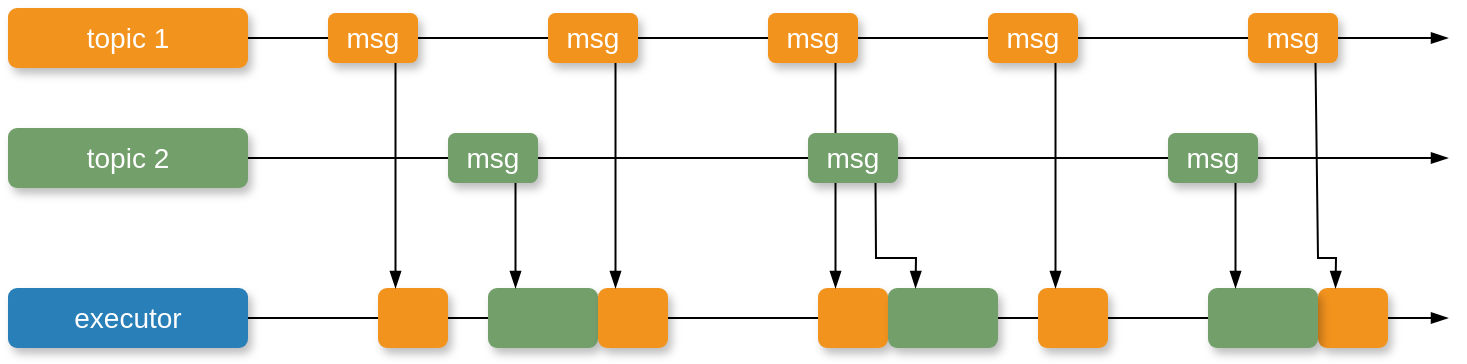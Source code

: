 <mxfile version="26.1.1">
  <diagram name="Page-1" id="fbcf5db9-b524-4cd4-e4f3-379dc89c3999">
    <mxGraphModel dx="2578" dy="953" grid="1" gridSize="5" guides="1" tooltips="1" connect="1" arrows="1" fold="1" page="1" pageScale="1" pageWidth="850" pageHeight="1100" background="none" math="0" shadow="0">
      <root>
        <mxCell id="0" />
        <mxCell id="1" parent="0" />
        <mxCell id="Ld-KCJlsTH6-ZNWS9vnA-20" style="edgeStyle=none;shape=connector;rounded=0;orthogonalLoop=1;jettySize=auto;html=1;exitX=1;exitY=0.5;exitDx=0;exitDy=0;strokeColor=#000000;align=center;verticalAlign=middle;fontFamily=Helvetica;fontSize=11;fontColor=default;labelBackgroundColor=default;endArrow=blockThin;endFill=1;strokeWidth=1;" parent="1" source="i0LwA6_2LNfJ_4SGPeoE-86" edge="1">
          <mxGeometry relative="1" as="geometry">
            <mxPoint x="-60" y="130" as="targetPoint" />
          </mxGeometry>
        </mxCell>
        <mxCell id="i0LwA6_2LNfJ_4SGPeoE-86" value="topic 1" style="rounded=1;whiteSpace=wrap;html=1;strokeColor=none;strokeWidth=1;fillColor=#F2931E;fontSize=14;fontColor=#FFFFFF;align=center;gradientColor=none;gradientDirection=east;verticalAlign=middle;shadow=1;labelBackgroundColor=none;fontFamily=Helvetica;" parent="1" vertex="1">
          <mxGeometry x="-780" y="115" width="120" height="30" as="geometry" />
        </mxCell>
        <mxCell id="Ld-KCJlsTH6-ZNWS9vnA-21" style="edgeStyle=none;shape=connector;rounded=0;orthogonalLoop=1;jettySize=auto;html=1;exitX=1;exitY=0.5;exitDx=0;exitDy=0;strokeColor=#000000;align=center;verticalAlign=middle;fontFamily=Helvetica;fontSize=11;fontColor=default;labelBackgroundColor=default;endArrow=blockThin;endFill=1;strokeWidth=1;" parent="1" source="Ld-KCJlsTH6-ZNWS9vnA-8" edge="1">
          <mxGeometry relative="1" as="geometry">
            <mxPoint x="-60" y="190" as="targetPoint" />
          </mxGeometry>
        </mxCell>
        <mxCell id="Ld-KCJlsTH6-ZNWS9vnA-8" value="topic 2" style="rounded=1;whiteSpace=wrap;html=1;strokeColor=none;strokeWidth=1;fillColor=#739F6B;fontSize=14;fontColor=#FFFFFF;align=center;gradientColor=none;gradientDirection=east;verticalAlign=middle;shadow=1;labelBackgroundColor=none;fontFamily=Helvetica;" parent="1" vertex="1">
          <mxGeometry x="-780" y="175" width="120" height="30" as="geometry" />
        </mxCell>
        <mxCell id="Ld-KCJlsTH6-ZNWS9vnA-2" value="msg" style="rounded=1;whiteSpace=wrap;html=1;strokeColor=none;strokeWidth=1;fillColor=#F2931E;fontSize=14;fontColor=#FFFFFF;align=center;gradientColor=none;gradientDirection=east;verticalAlign=middle;shadow=1;labelBackgroundColor=none;fontFamily=Helvetica;" parent="1" vertex="1">
          <mxGeometry x="-620" y="117.5" width="45" height="25" as="geometry" />
        </mxCell>
        <mxCell id="Ld-KCJlsTH6-ZNWS9vnA-70" style="edgeStyle=none;shape=connector;rounded=0;orthogonalLoop=1;jettySize=auto;html=1;strokeColor=#000000;align=center;verticalAlign=middle;fontFamily=Helvetica;fontSize=11;fontColor=default;labelBackgroundColor=default;endArrow=blockThin;endFill=1;strokeWidth=1;" parent="1" source="Ld-KCJlsTH6-ZNWS9vnA-35" edge="1">
          <mxGeometry relative="1" as="geometry">
            <mxPoint x="-60" y="270" as="targetPoint" />
          </mxGeometry>
        </mxCell>
        <mxCell id="Ld-KCJlsTH6-ZNWS9vnA-35" value="executor" style="rounded=1;whiteSpace=wrap;html=1;strokeColor=none;strokeWidth=1;fillColor=#2980B9;fontSize=14;fontColor=#FFFFFF;align=center;gradientColor=none;gradientDirection=east;verticalAlign=middle;shadow=1;labelBackgroundColor=none;fontFamily=Helvetica;" parent="1" vertex="1">
          <mxGeometry x="-780" y="255" width="120" height="30" as="geometry" />
        </mxCell>
        <mxCell id="Ld-KCJlsTH6-ZNWS9vnA-34" value="" style="rounded=1;whiteSpace=wrap;html=1;strokeColor=none;strokeWidth=1;fillColor=#F2931E;fontSize=14;fontColor=#FFFFFF;align=center;gradientColor=none;gradientDirection=east;verticalAlign=middle;shadow=1;labelBackgroundColor=none;fontFamily=Helvetica;" parent="1" vertex="1">
          <mxGeometry x="-595" y="255" width="35" height="30" as="geometry" />
        </mxCell>
        <mxCell id="Ld-KCJlsTH6-ZNWS9vnA-39" value="" style="rounded=1;whiteSpace=wrap;html=1;strokeColor=none;strokeWidth=1;fillColor=#739F6B;fontSize=14;fontColor=#FFFFFF;align=center;gradientColor=none;gradientDirection=east;verticalAlign=middle;shadow=1;labelBackgroundColor=none;fontFamily=Helvetica;" parent="1" vertex="1">
          <mxGeometry x="-540" y="255" width="55" height="30" as="geometry" />
        </mxCell>
        <mxCell id="Ld-KCJlsTH6-ZNWS9vnA-52" value="msg" style="rounded=1;whiteSpace=wrap;html=1;strokeColor=none;strokeWidth=1;fillColor=#F2931E;fontSize=14;fontColor=#FFFFFF;align=center;gradientColor=none;gradientDirection=east;verticalAlign=middle;shadow=1;labelBackgroundColor=none;fontFamily=Helvetica;" parent="1" vertex="1">
          <mxGeometry x="-510" y="117.5" width="45" height="25" as="geometry" />
        </mxCell>
        <mxCell id="Ld-KCJlsTH6-ZNWS9vnA-53" value="" style="rounded=1;whiteSpace=wrap;html=1;strokeColor=none;strokeWidth=1;fillColor=#F2931E;fontSize=14;fontColor=#FFFFFF;align=center;gradientColor=none;gradientDirection=east;verticalAlign=middle;shadow=1;labelBackgroundColor=none;fontFamily=Helvetica;" parent="1" vertex="1">
          <mxGeometry x="-485" y="255" width="35" height="30" as="geometry" />
        </mxCell>
        <mxCell id="Ld-KCJlsTH6-ZNWS9vnA-55" value="msg" style="rounded=1;whiteSpace=wrap;html=1;strokeColor=none;strokeWidth=1;fillColor=#F2931E;fontSize=14;fontColor=#FFFFFF;align=center;gradientColor=none;gradientDirection=east;verticalAlign=middle;shadow=1;labelBackgroundColor=none;fontFamily=Helvetica;" parent="1" vertex="1">
          <mxGeometry x="-400" y="117.5" width="45" height="25" as="geometry" />
        </mxCell>
        <mxCell id="Ld-KCJlsTH6-ZNWS9vnA-56" value="" style="rounded=1;whiteSpace=wrap;html=1;strokeColor=none;strokeWidth=1;fillColor=#F2931E;fontSize=14;fontColor=#FFFFFF;align=center;gradientColor=none;gradientDirection=east;verticalAlign=middle;shadow=1;labelBackgroundColor=none;fontFamily=Helvetica;" parent="1" vertex="1">
          <mxGeometry x="-375" y="255" width="35" height="30" as="geometry" />
        </mxCell>
        <mxCell id="Ld-KCJlsTH6-ZNWS9vnA-58" value="msg" style="rounded=1;whiteSpace=wrap;html=1;strokeColor=none;strokeWidth=1;fillColor=#F2931E;fontSize=14;fontColor=#FFFFFF;align=center;gradientColor=none;gradientDirection=east;verticalAlign=middle;shadow=1;labelBackgroundColor=none;fontFamily=Helvetica;" parent="1" vertex="1">
          <mxGeometry x="-290" y="117.5" width="45" height="25" as="geometry" />
        </mxCell>
        <mxCell id="Ld-KCJlsTH6-ZNWS9vnA-59" value="" style="rounded=1;whiteSpace=wrap;html=1;strokeColor=none;strokeWidth=1;fillColor=#F2931E;fontSize=14;fontColor=#FFFFFF;align=center;gradientColor=none;gradientDirection=east;verticalAlign=middle;shadow=1;labelBackgroundColor=none;fontFamily=Helvetica;" parent="1" vertex="1">
          <mxGeometry x="-265" y="255" width="35" height="30" as="geometry" />
        </mxCell>
        <mxCell id="Ld-KCJlsTH6-ZNWS9vnA-61" value="msg" style="rounded=1;whiteSpace=wrap;html=1;strokeColor=none;strokeWidth=1;fillColor=#F2931E;fontSize=14;fontColor=#FFFFFF;align=center;gradientColor=none;gradientDirection=east;verticalAlign=middle;shadow=1;labelBackgroundColor=none;fontFamily=Helvetica;" parent="1" vertex="1">
          <mxGeometry x="-160" y="117.5" width="45" height="25" as="geometry" />
        </mxCell>
        <mxCell id="Ld-KCJlsTH6-ZNWS9vnA-62" value="" style="rounded=1;whiteSpace=wrap;html=1;strokeColor=none;strokeWidth=1;fillColor=#F2931E;fontSize=14;fontColor=#FFFFFF;align=center;gradientColor=none;gradientDirection=east;verticalAlign=middle;shadow=1;labelBackgroundColor=none;fontFamily=Helvetica;" parent="1" vertex="1">
          <mxGeometry x="-125" y="255" width="35" height="30" as="geometry" />
        </mxCell>
        <mxCell id="Ld-KCJlsTH6-ZNWS9vnA-65" value="" style="rounded=1;whiteSpace=wrap;html=1;strokeColor=none;strokeWidth=1;fillColor=#739F6B;fontSize=14;fontColor=#FFFFFF;align=center;gradientColor=none;gradientDirection=east;verticalAlign=middle;shadow=1;labelBackgroundColor=none;fontFamily=Helvetica;" parent="1" vertex="1">
          <mxGeometry x="-340" y="255" width="55" height="30" as="geometry" />
        </mxCell>
        <mxCell id="Ld-KCJlsTH6-ZNWS9vnA-68" value="" style="rounded=1;whiteSpace=wrap;html=1;strokeColor=none;strokeWidth=1;fillColor=#739F6B;fontSize=14;fontColor=#FFFFFF;align=center;gradientColor=none;gradientDirection=east;verticalAlign=middle;shadow=1;labelBackgroundColor=none;fontFamily=Helvetica;" parent="1" vertex="1">
          <mxGeometry x="-180" y="255" width="55" height="30" as="geometry" />
        </mxCell>
        <mxCell id="Ld-KCJlsTH6-ZNWS9vnA-54" style="edgeStyle=none;shape=connector;rounded=0;orthogonalLoop=1;jettySize=auto;html=1;entryX=0.25;entryY=0;entryDx=0;entryDy=0;strokeColor=#000000;align=center;verticalAlign=middle;fontFamily=Helvetica;fontSize=11;fontColor=default;labelBackgroundColor=default;endArrow=blockThin;endFill=1;exitX=0.75;exitY=1;exitDx=0;exitDy=0;strokeWidth=1;" parent="1" source="Ld-KCJlsTH6-ZNWS9vnA-55" target="Ld-KCJlsTH6-ZNWS9vnA-56" edge="1">
          <mxGeometry relative="1" as="geometry" />
        </mxCell>
        <mxCell id="Ld-KCJlsTH6-ZNWS9vnA-38" style="edgeStyle=none;shape=connector;rounded=0;orthogonalLoop=1;jettySize=auto;html=1;entryX=0.25;entryY=0;entryDx=0;entryDy=0;strokeColor=#000000;align=center;verticalAlign=middle;fontFamily=Helvetica;fontSize=11;fontColor=default;labelBackgroundColor=default;endArrow=blockThin;endFill=1;exitX=0.75;exitY=1;exitDx=0;exitDy=0;strokeWidth=1;" parent="1" source="Ld-KCJlsTH6-ZNWS9vnA-2" target="Ld-KCJlsTH6-ZNWS9vnA-34" edge="1">
          <mxGeometry relative="1" as="geometry" />
        </mxCell>
        <mxCell id="Ld-KCJlsTH6-ZNWS9vnA-50" style="edgeStyle=none;shape=connector;rounded=0;orthogonalLoop=1;jettySize=auto;html=1;entryX=0.25;entryY=0;entryDx=0;entryDy=0;strokeColor=#000000;align=center;verticalAlign=middle;fontFamily=Helvetica;fontSize=11;fontColor=default;labelBackgroundColor=default;endArrow=blockThin;endFill=1;exitX=0.75;exitY=1;exitDx=0;exitDy=0;strokeWidth=1;" parent="1" source="i0LwA6_2LNfJ_4SGPeoE-89" target="Ld-KCJlsTH6-ZNWS9vnA-39" edge="1">
          <mxGeometry relative="1" as="geometry" />
        </mxCell>
        <mxCell id="Ld-KCJlsTH6-ZNWS9vnA-51" style="edgeStyle=none;shape=connector;rounded=0;orthogonalLoop=1;jettySize=auto;html=1;entryX=0.25;entryY=0;entryDx=0;entryDy=0;strokeColor=#000000;align=center;verticalAlign=middle;fontFamily=Helvetica;fontSize=11;fontColor=default;labelBackgroundColor=default;endArrow=blockThin;endFill=1;exitX=0.75;exitY=1;exitDx=0;exitDy=0;strokeWidth=1;" parent="1" source="Ld-KCJlsTH6-ZNWS9vnA-52" target="Ld-KCJlsTH6-ZNWS9vnA-53" edge="1">
          <mxGeometry relative="1" as="geometry" />
        </mxCell>
        <mxCell id="Ld-KCJlsTH6-ZNWS9vnA-57" style="edgeStyle=none;shape=connector;rounded=0;orthogonalLoop=1;jettySize=auto;html=1;entryX=0.25;entryY=0;entryDx=0;entryDy=0;strokeColor=#000000;align=center;verticalAlign=middle;fontFamily=Helvetica;fontSize=11;fontColor=default;labelBackgroundColor=default;endArrow=blockThin;endFill=1;exitX=0.75;exitY=1;exitDx=0;exitDy=0;strokeWidth=1;" parent="1" source="Ld-KCJlsTH6-ZNWS9vnA-58" target="Ld-KCJlsTH6-ZNWS9vnA-59" edge="1">
          <mxGeometry relative="1" as="geometry" />
        </mxCell>
        <mxCell id="Ld-KCJlsTH6-ZNWS9vnA-60" style="edgeStyle=none;shape=connector;rounded=0;orthogonalLoop=1;jettySize=auto;html=1;entryX=0.25;entryY=0;entryDx=0;entryDy=0;strokeColor=#000000;align=center;verticalAlign=middle;fontFamily=Helvetica;fontSize=11;fontColor=default;labelBackgroundColor=default;endArrow=blockThin;endFill=1;exitX=0.75;exitY=1;exitDx=0;exitDy=0;strokeWidth=1;" parent="1" source="Ld-KCJlsTH6-ZNWS9vnA-61" target="Ld-KCJlsTH6-ZNWS9vnA-62" edge="1">
          <mxGeometry relative="1" as="geometry">
            <Array as="points">
              <mxPoint x="-125" y="240" />
              <mxPoint x="-116" y="240" />
            </Array>
          </mxGeometry>
        </mxCell>
        <mxCell id="Ld-KCJlsTH6-ZNWS9vnA-63" style="edgeStyle=none;shape=connector;rounded=0;orthogonalLoop=1;jettySize=auto;html=1;entryX=0.25;entryY=0;entryDx=0;entryDy=0;strokeColor=#000000;align=center;verticalAlign=middle;fontFamily=Helvetica;fontSize=11;fontColor=default;labelBackgroundColor=default;endArrow=blockThin;endFill=1;exitX=0.75;exitY=1;exitDx=0;exitDy=0;strokeWidth=1;" parent="1" source="Ld-KCJlsTH6-ZNWS9vnA-64" target="Ld-KCJlsTH6-ZNWS9vnA-65" edge="1">
          <mxGeometry relative="1" as="geometry">
            <Array as="points">
              <mxPoint x="-346" y="240" />
              <mxPoint x="-326" y="240" />
            </Array>
          </mxGeometry>
        </mxCell>
        <mxCell id="Ld-KCJlsTH6-ZNWS9vnA-66" style="edgeStyle=none;shape=connector;rounded=0;orthogonalLoop=1;jettySize=auto;html=1;entryX=0.25;entryY=0;entryDx=0;entryDy=0;strokeColor=#000000;align=center;verticalAlign=middle;fontFamily=Helvetica;fontSize=11;fontColor=default;labelBackgroundColor=default;endArrow=blockThin;endFill=1;exitX=0.75;exitY=1;exitDx=0;exitDy=0;strokeWidth=1;" parent="1" source="Ld-KCJlsTH6-ZNWS9vnA-67" target="Ld-KCJlsTH6-ZNWS9vnA-68" edge="1">
          <mxGeometry relative="1" as="geometry" />
        </mxCell>
        <mxCell id="i0LwA6_2LNfJ_4SGPeoE-89" value="msg" style="rounded=1;whiteSpace=wrap;html=1;strokeColor=none;strokeWidth=1;fillColor=#739F6B;fontSize=14;fontColor=#FFFFFF;align=center;gradientColor=none;gradientDirection=east;verticalAlign=middle;shadow=1;labelBackgroundColor=none;fontFamily=Helvetica;" parent="1" vertex="1">
          <mxGeometry x="-560" y="177.5" width="45" height="25" as="geometry" />
        </mxCell>
        <mxCell id="Ld-KCJlsTH6-ZNWS9vnA-64" value="msg" style="rounded=1;whiteSpace=wrap;html=1;strokeColor=none;strokeWidth=1;fillColor=#739F6B;fontSize=14;fontColor=#FFFFFF;align=center;gradientColor=none;gradientDirection=east;verticalAlign=middle;shadow=1;labelBackgroundColor=none;fontFamily=Helvetica;" parent="1" vertex="1">
          <mxGeometry x="-380" y="177.5" width="45" height="25" as="geometry" />
        </mxCell>
        <mxCell id="Ld-KCJlsTH6-ZNWS9vnA-67" value="msg" style="rounded=1;whiteSpace=wrap;html=1;strokeColor=none;strokeWidth=1;fillColor=#739F6B;fontSize=14;fontColor=#FFFFFF;align=center;gradientColor=none;gradientDirection=east;verticalAlign=middle;shadow=1;labelBackgroundColor=none;fontFamily=Helvetica;" parent="1" vertex="1">
          <mxGeometry x="-200" y="177.5" width="45" height="25" as="geometry" />
        </mxCell>
      </root>
    </mxGraphModel>
  </diagram>
</mxfile>

